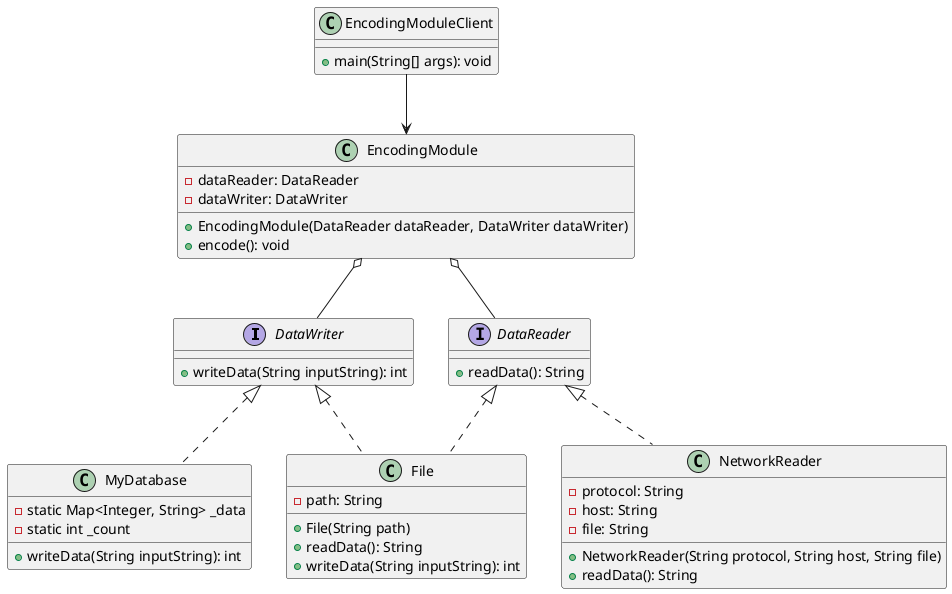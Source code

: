 @startuml

interface DataWriter {
    + writeData(String inputString): int
}

interface DataReader {
    + readData(): String
}

class MyDatabase {
    - static Map<Integer, String> _data
    - static int _count
    + writeData(String inputString): int
}

class File {
    - path: String
    + File(String path)
    + readData(): String
    + writeData(String inputString): int
}

class NetworkReader {
    - protocol: String
    - host: String
    - file: String
    + NetworkReader(String protocol, String host, String file)
    + readData(): String
}

class EncodingModule {
    - dataReader: DataReader
    - dataWriter: DataWriter
    + EncodingModule(DataReader dataReader, DataWriter dataWriter)
    + encode(): void
}

class EncodingModuleClient {
    + main(String[] args): void
}

DataReader <|.. File
DataReader <|.. NetworkReader

DataWriter <|.. MyDatabase
DataWriter <|.. File

EncodingModule o-- DataReader
EncodingModule o-- DataWriter

EncodingModuleClient --> EncodingModule

@enduml